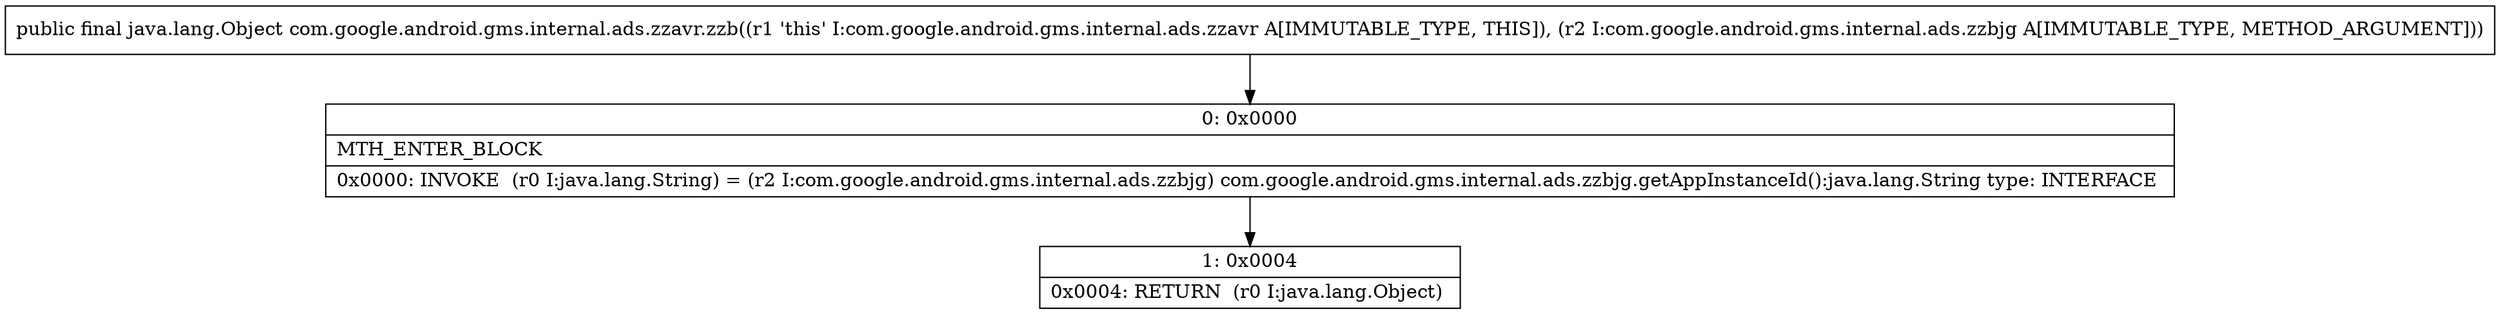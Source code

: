 digraph "CFG forcom.google.android.gms.internal.ads.zzavr.zzb(Lcom\/google\/android\/gms\/internal\/ads\/zzbjg;)Ljava\/lang\/Object;" {
Node_0 [shape=record,label="{0\:\ 0x0000|MTH_ENTER_BLOCK\l|0x0000: INVOKE  (r0 I:java.lang.String) = (r2 I:com.google.android.gms.internal.ads.zzbjg) com.google.android.gms.internal.ads.zzbjg.getAppInstanceId():java.lang.String type: INTERFACE \l}"];
Node_1 [shape=record,label="{1\:\ 0x0004|0x0004: RETURN  (r0 I:java.lang.Object) \l}"];
MethodNode[shape=record,label="{public final java.lang.Object com.google.android.gms.internal.ads.zzavr.zzb((r1 'this' I:com.google.android.gms.internal.ads.zzavr A[IMMUTABLE_TYPE, THIS]), (r2 I:com.google.android.gms.internal.ads.zzbjg A[IMMUTABLE_TYPE, METHOD_ARGUMENT])) }"];
MethodNode -> Node_0;
Node_0 -> Node_1;
}

